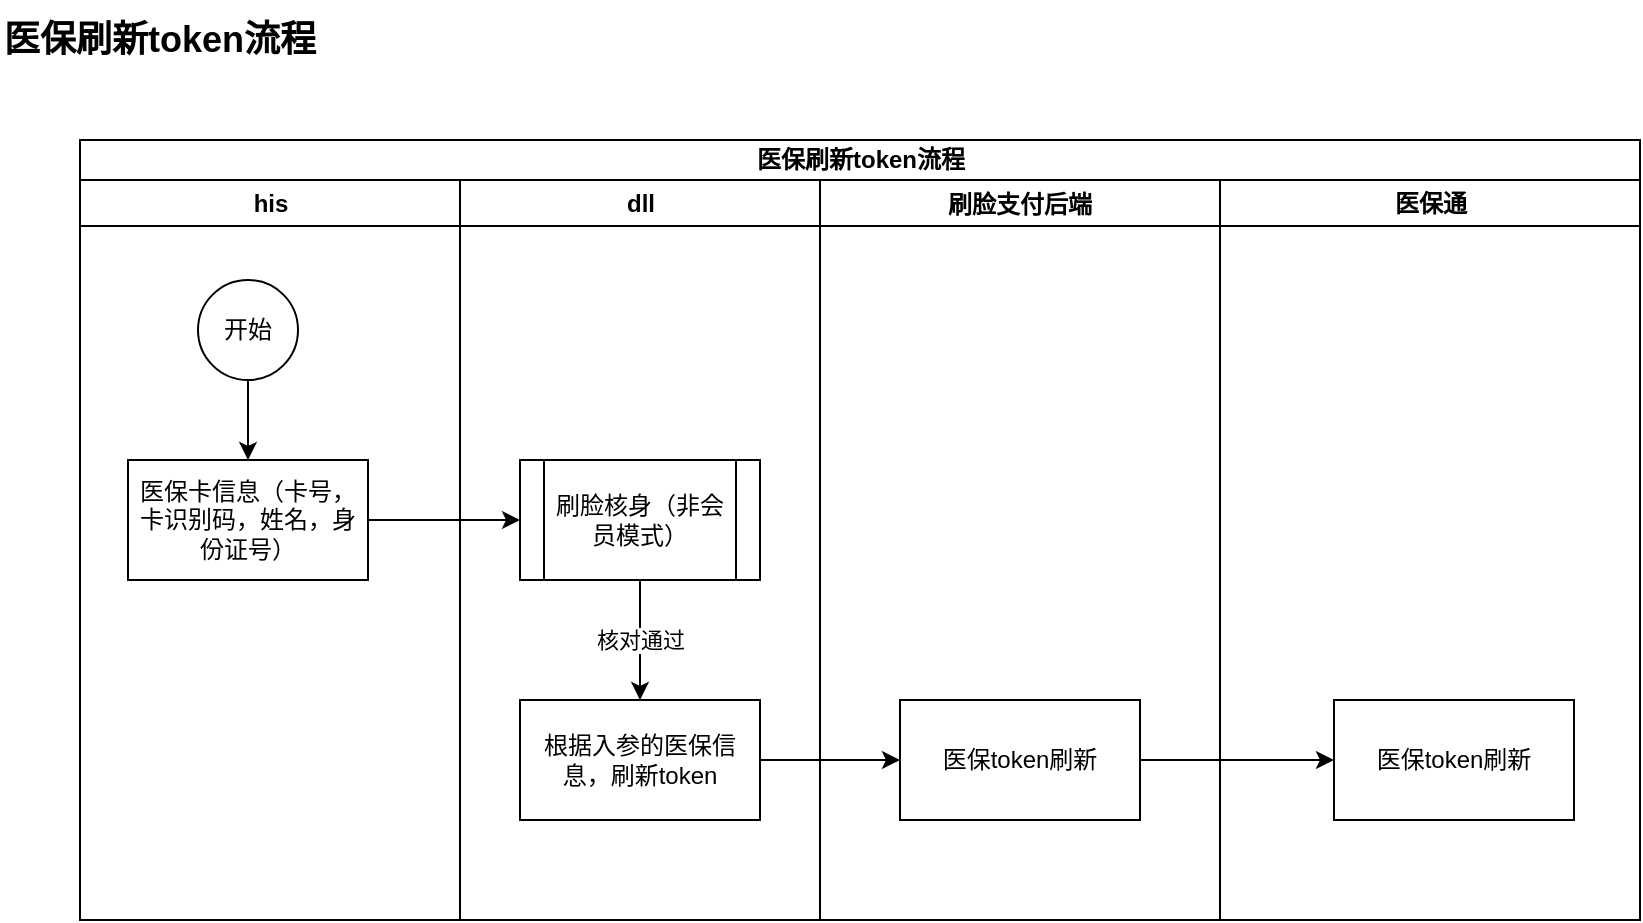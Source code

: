 <mxfile version="10.9.6" type="github"><diagram id="tHYpnWUnAotZdudmFZeX" name="Page-1"><mxGraphModel dx="1038" dy="550" grid="1" gridSize="10" guides="1" tooltips="1" connect="1" arrows="1" fold="1" page="1" pageScale="1" pageWidth="827" pageHeight="1169" math="0" shadow="0"><root><mxCell id="0"/><mxCell id="1" parent="0"/><mxCell id="yIn0yss6EkQOp8YLPu8z-1" value="医保刷新token流程" style="swimlane;html=1;childLayout=stackLayout;resizeParent=1;resizeParentMax=0;startSize=20;" vertex="1" parent="1"><mxGeometry x="80" y="100" width="780" height="390" as="geometry"/></mxCell><mxCell id="yIn0yss6EkQOp8YLPu8z-2" value="his" style="swimlane;html=1;startSize=23;" vertex="1" parent="yIn0yss6EkQOp8YLPu8z-1"><mxGeometry y="20" width="190" height="370" as="geometry"/></mxCell><mxCell id="yIn0yss6EkQOp8YLPu8z-12" style="edgeStyle=orthogonalEdgeStyle;rounded=0;orthogonalLoop=1;jettySize=auto;html=1;exitX=0.5;exitY=1;exitDx=0;exitDy=0;entryX=0.5;entryY=0;entryDx=0;entryDy=0;" edge="1" parent="yIn0yss6EkQOp8YLPu8z-2" source="yIn0yss6EkQOp8YLPu8z-7" target="yIn0yss6EkQOp8YLPu8z-11"><mxGeometry relative="1" as="geometry"/></mxCell><mxCell id="yIn0yss6EkQOp8YLPu8z-7" value="开始" style="ellipse;whiteSpace=wrap;html=1;aspect=fixed;" vertex="1" parent="yIn0yss6EkQOp8YLPu8z-2"><mxGeometry x="59" y="50" width="50" height="50" as="geometry"/></mxCell><mxCell id="yIn0yss6EkQOp8YLPu8z-11" value="医保卡信息（卡号，卡识别码，姓名，身份证号）" style="rounded=0;whiteSpace=wrap;html=1;" vertex="1" parent="yIn0yss6EkQOp8YLPu8z-2"><mxGeometry x="24" y="140" width="120" height="60" as="geometry"/></mxCell><mxCell id="yIn0yss6EkQOp8YLPu8z-3" value="dll" style="swimlane;html=1;startSize=23;" vertex="1" parent="yIn0yss6EkQOp8YLPu8z-1"><mxGeometry x="190" y="20" width="180" height="370" as="geometry"/></mxCell><mxCell id="yIn0yss6EkQOp8YLPu8z-16" value="核对通过" style="edgeStyle=orthogonalEdgeStyle;rounded=0;orthogonalLoop=1;jettySize=auto;html=1;exitX=0.5;exitY=1;exitDx=0;exitDy=0;entryX=0.5;entryY=0;entryDx=0;entryDy=0;" edge="1" parent="yIn0yss6EkQOp8YLPu8z-3" source="yIn0yss6EkQOp8YLPu8z-14" target="yIn0yss6EkQOp8YLPu8z-15"><mxGeometry relative="1" as="geometry"/></mxCell><mxCell id="yIn0yss6EkQOp8YLPu8z-14" value="&lt;span style=&quot;white-space: normal&quot;&gt;刷脸核身（非会员模式）&lt;/span&gt;" style="shape=process;whiteSpace=wrap;html=1;backgroundOutline=1;" vertex="1" parent="yIn0yss6EkQOp8YLPu8z-3"><mxGeometry x="30" y="140" width="120" height="60" as="geometry"/></mxCell><mxCell id="yIn0yss6EkQOp8YLPu8z-15" value="根据入参的医保信息，刷新token" style="rounded=0;whiteSpace=wrap;html=1;" vertex="1" parent="yIn0yss6EkQOp8YLPu8z-3"><mxGeometry x="30" y="260" width="120" height="60" as="geometry"/></mxCell><mxCell id="yIn0yss6EkQOp8YLPu8z-6" value="刷脸支付后端" style="swimlane;startSize=23;" vertex="1" parent="yIn0yss6EkQOp8YLPu8z-1"><mxGeometry x="370" y="20" width="200" height="370" as="geometry"/></mxCell><mxCell id="yIn0yss6EkQOp8YLPu8z-17" value="医保token刷新" style="rounded=0;whiteSpace=wrap;html=1;" vertex="1" parent="yIn0yss6EkQOp8YLPu8z-6"><mxGeometry x="40" y="260" width="120" height="60" as="geometry"/></mxCell><mxCell id="yIn0yss6EkQOp8YLPu8z-13" style="edgeStyle=orthogonalEdgeStyle;rounded=0;orthogonalLoop=1;jettySize=auto;html=1;exitX=1;exitY=0.5;exitDx=0;exitDy=0;entryX=0;entryY=0.5;entryDx=0;entryDy=0;" edge="1" parent="yIn0yss6EkQOp8YLPu8z-1" source="yIn0yss6EkQOp8YLPu8z-11"><mxGeometry relative="1" as="geometry"><mxPoint x="220" y="190" as="targetPoint"/></mxGeometry></mxCell><mxCell id="yIn0yss6EkQOp8YLPu8z-4" value="医保通" style="swimlane;html=1;startSize=23;" vertex="1" parent="yIn0yss6EkQOp8YLPu8z-1"><mxGeometry x="570" y="20" width="210" height="370" as="geometry"/></mxCell><mxCell id="yIn0yss6EkQOp8YLPu8z-18" value="医保token刷新" style="rounded=0;whiteSpace=wrap;html=1;" vertex="1" parent="yIn0yss6EkQOp8YLPu8z-4"><mxGeometry x="57" y="260" width="120" height="60" as="geometry"/></mxCell><mxCell id="yIn0yss6EkQOp8YLPu8z-19" style="edgeStyle=orthogonalEdgeStyle;rounded=0;orthogonalLoop=1;jettySize=auto;html=1;exitX=1;exitY=0.5;exitDx=0;exitDy=0;" edge="1" parent="yIn0yss6EkQOp8YLPu8z-1" source="yIn0yss6EkQOp8YLPu8z-15" target="yIn0yss6EkQOp8YLPu8z-17"><mxGeometry relative="1" as="geometry"/></mxCell><mxCell id="yIn0yss6EkQOp8YLPu8z-20" style="edgeStyle=orthogonalEdgeStyle;rounded=0;orthogonalLoop=1;jettySize=auto;html=1;exitX=1;exitY=0.5;exitDx=0;exitDy=0;" edge="1" parent="yIn0yss6EkQOp8YLPu8z-1" source="yIn0yss6EkQOp8YLPu8z-17" target="yIn0yss6EkQOp8YLPu8z-18"><mxGeometry relative="1" as="geometry"/></mxCell><mxCell id="yIn0yss6EkQOp8YLPu8z-5" value="&lt;font style=&quot;font-size: 18px&quot;&gt;&lt;b&gt;医保刷新token流程&lt;/b&gt;&lt;/font&gt;" style="text;html=1;strokeColor=none;fillColor=none;align=center;verticalAlign=middle;whiteSpace=wrap;rounded=0;" vertex="1" parent="1"><mxGeometry x="40" y="30" width="160" height="40" as="geometry"/></mxCell></root></mxGraphModel></diagram></mxfile>